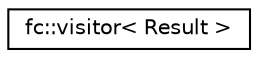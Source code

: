 digraph "Graphical Class Hierarchy"
{
  edge [fontname="Helvetica",fontsize="10",labelfontname="Helvetica",labelfontsize="10"];
  node [fontname="Helvetica",fontsize="10",shape=record];
  rankdir="LR";
  Node0 [label="fc::visitor\< Result \>",height=0.2,width=0.4,color="black", fillcolor="white", style="filled",URL="$structfc_1_1visitor.html"];
}
